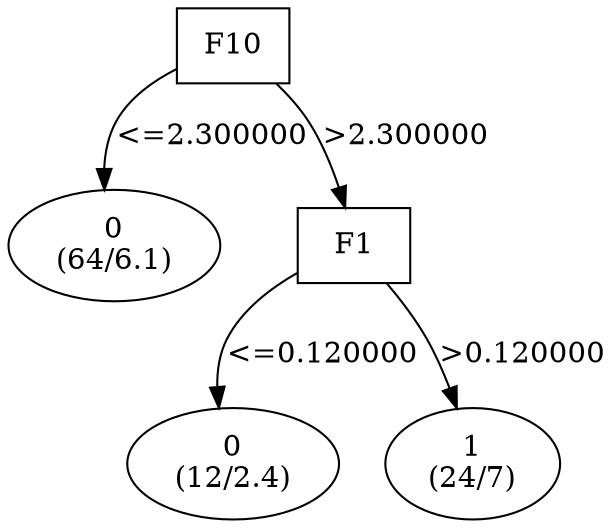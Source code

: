 digraph YaDT {
n0 [ shape=box, label="F10\n"]
n0 -> n1 [label="<=2.300000"]
n1 [ shape=ellipse, label="0\n(64/6.1)"]
n0 -> n2 [label=">2.300000"]
n2 [ shape=box, label="F1\n"]
n2 -> n3 [label="<=0.120000"]
n3 [ shape=ellipse, label="0\n(12/2.4)"]
n2 -> n4 [label=">0.120000"]
n4 [ shape=ellipse, label="1\n(24/7)"]
}
